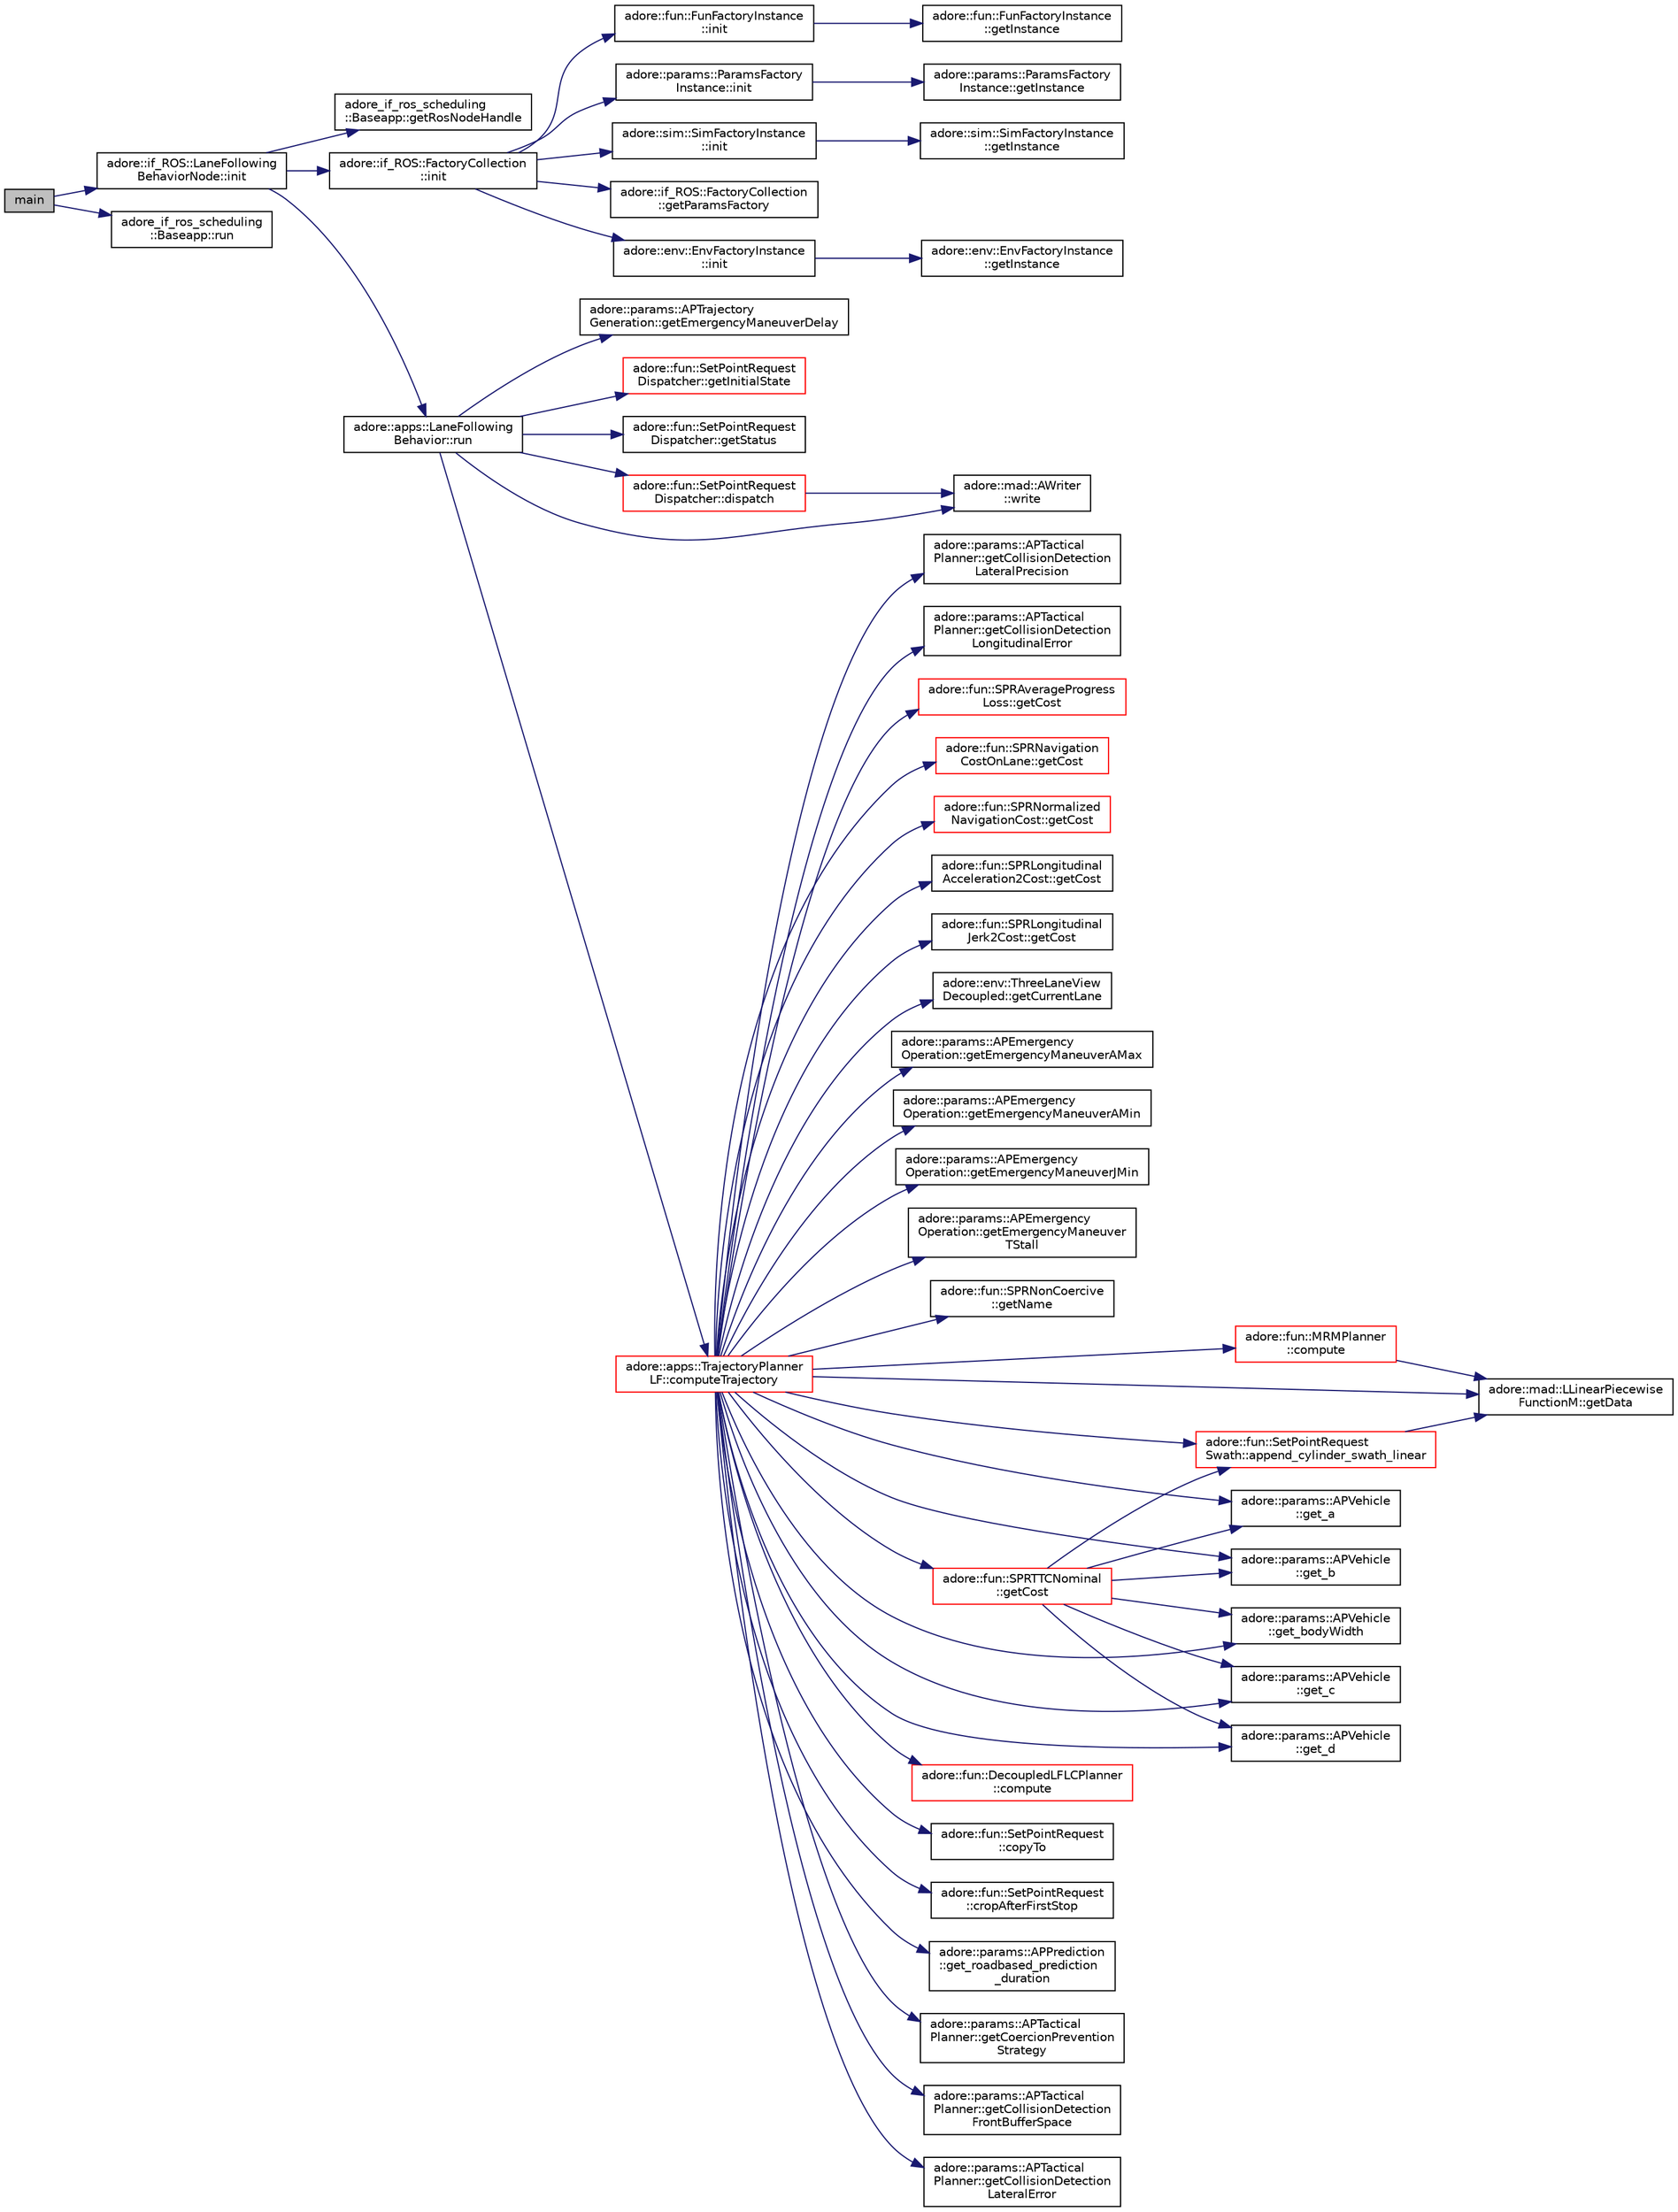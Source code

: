 digraph "main"
{
 // LATEX_PDF_SIZE
  edge [fontname="Helvetica",fontsize="10",labelfontname="Helvetica",labelfontsize="10"];
  node [fontname="Helvetica",fontsize="10",shape=record];
  rankdir="LR";
  Node1 [label="main",height=0.2,width=0.4,color="black", fillcolor="grey75", style="filled", fontcolor="black",tooltip=" "];
  Node1 -> Node2 [color="midnightblue",fontsize="10",style="solid",fontname="Helvetica"];
  Node2 [label="adore::if_ROS::LaneFollowing\lBehaviorNode::init",height=0.2,width=0.4,color="black", fillcolor="white", style="filled",URL="$classadore_1_1if__ROS_1_1LaneFollowingBehaviorNode.html#a0cb478c2dde1ec76031977170055577a",tooltip=" "];
  Node2 -> Node3 [color="midnightblue",fontsize="10",style="solid",fontname="Helvetica"];
  Node3 [label="adore_if_ros_scheduling\l::Baseapp::getRosNodeHandle",height=0.2,width=0.4,color="black", fillcolor="white", style="filled",URL="$classadore__if__ros__scheduling_1_1Baseapp.html#a7792ee4aa6fd5c5c03d5f54b4c1f213a",tooltip=" "];
  Node2 -> Node4 [color="midnightblue",fontsize="10",style="solid",fontname="Helvetica"];
  Node4 [label="adore::if_ROS::FactoryCollection\l::init",height=0.2,width=0.4,color="black", fillcolor="white", style="filled",URL="$classadore_1_1if__ROS_1_1FactoryCollection.html#a07e53e57a417cf66c5d539a5e1bd590a",tooltip=" "];
  Node4 -> Node5 [color="midnightblue",fontsize="10",style="solid",fontname="Helvetica"];
  Node5 [label="adore::if_ROS::FactoryCollection\l::getParamsFactory",height=0.2,width=0.4,color="black", fillcolor="white", style="filled",URL="$classadore_1_1if__ROS_1_1FactoryCollection.html#ac102972d5592de7cdc76b059017628f9",tooltip=" "];
  Node4 -> Node6 [color="midnightblue",fontsize="10",style="solid",fontname="Helvetica"];
  Node6 [label="adore::env::EnvFactoryInstance\l::init",height=0.2,width=0.4,color="black", fillcolor="white", style="filled",URL="$classadore_1_1env_1_1EnvFactoryInstance.html#ab67767fc777387664b696bd78d2536ef",tooltip="Initialize private members of AllFactory."];
  Node6 -> Node7 [color="midnightblue",fontsize="10",style="solid",fontname="Helvetica"];
  Node7 [label="adore::env::EnvFactoryInstance\l::getInstance",height=0.2,width=0.4,color="black", fillcolor="white", style="filled",URL="$classadore_1_1env_1_1EnvFactoryInstance.html#a14835a4420fb827ba3809b94a96a7660",tooltip="Function to access singleton instance of the envFactory using magic static."];
  Node4 -> Node8 [color="midnightblue",fontsize="10",style="solid",fontname="Helvetica"];
  Node8 [label="adore::fun::FunFactoryInstance\l::init",height=0.2,width=0.4,color="black", fillcolor="white", style="filled",URL="$classadore_1_1fun_1_1FunFactoryInstance.html#a291c4c983548f85c633ae6409c7b5233",tooltip="Initialize private members of funFactory."];
  Node8 -> Node9 [color="midnightblue",fontsize="10",style="solid",fontname="Helvetica"];
  Node9 [label="adore::fun::FunFactoryInstance\l::getInstance",height=0.2,width=0.4,color="black", fillcolor="white", style="filled",URL="$classadore_1_1fun_1_1FunFactoryInstance.html#a0826e9a7ea3c70a3780115e6effbf746",tooltip="Function to access singleton instance of the funFactory using magic static."];
  Node4 -> Node10 [color="midnightblue",fontsize="10",style="solid",fontname="Helvetica"];
  Node10 [label="adore::params::ParamsFactory\lInstance::init",height=0.2,width=0.4,color="black", fillcolor="white", style="filled",URL="$classadore_1_1params_1_1ParamsFactoryInstance.html#ac6759c774ade5a97e47c056d1a136253",tooltip="Initialize private members of AllFactory."];
  Node10 -> Node11 [color="midnightblue",fontsize="10",style="solid",fontname="Helvetica"];
  Node11 [label="adore::params::ParamsFactory\lInstance::getInstance",height=0.2,width=0.4,color="black", fillcolor="white", style="filled",URL="$classadore_1_1params_1_1ParamsFactoryInstance.html#a59eae0e003d40b03f9db2d814ec2a3bf",tooltip="Function to access singleton instance of the AllFactory using magic static."];
  Node4 -> Node12 [color="midnightblue",fontsize="10",style="solid",fontname="Helvetica"];
  Node12 [label="adore::sim::SimFactoryInstance\l::init",height=0.2,width=0.4,color="black", fillcolor="white", style="filled",URL="$classadore_1_1sim_1_1SimFactoryInstance.html#ac891850728d65e5398216b2bb92f82f6",tooltip="Initialize private members of AllFactory."];
  Node12 -> Node13 [color="midnightblue",fontsize="10",style="solid",fontname="Helvetica"];
  Node13 [label="adore::sim::SimFactoryInstance\l::getInstance",height=0.2,width=0.4,color="black", fillcolor="white", style="filled",URL="$classadore_1_1sim_1_1SimFactoryInstance.html#a177ce78bb1c9675c9dd0370e5f31f749",tooltip="Function to access singleton instance of the AllFactory using magic static."];
  Node2 -> Node14 [color="midnightblue",fontsize="10",style="solid",fontname="Helvetica"];
  Node14 [label="adore::apps::LaneFollowing\lBehavior::run",height=0.2,width=0.4,color="black", fillcolor="white", style="filled",URL="$classadore_1_1apps_1_1LaneFollowingBehavior.html#a122fa3811850a5235e3c10f80c8f3e94",tooltip="select initial state and recompute maneuver"];
  Node14 -> Node15 [color="midnightblue",fontsize="10",style="solid",fontname="Helvetica"];
  Node15 [label="adore::apps::TrajectoryPlanner\lLF::computeTrajectory",height=0.2,width=0.4,color="red", fillcolor="white", style="filled",URL="$classadore_1_1apps_1_1TrajectoryPlannerLF.html#a0f66455260fa8707f58fd45668328d6f",tooltip="update data, views and recompute maneuver"];
  Node15 -> Node16 [color="midnightblue",fontsize="10",style="solid",fontname="Helvetica"];
  Node16 [label="adore::fun::SetPointRequest\lSwath::append_cylinder_swath_linear",height=0.2,width=0.4,color="red", fillcolor="white", style="filled",URL="$classadore_1_1fun_1_1SetPointRequestSwath.html#a25b8ab48b288e512953324e391bc946e",tooltip=" "];
  Node16 -> Node28 [color="midnightblue",fontsize="10",style="solid",fontname="Helvetica"];
  Node28 [label="adore::mad::LLinearPiecewise\lFunctionM::getData",height=0.2,width=0.4,color="black", fillcolor="white", style="filled",URL="$classadore_1_1mad_1_1LLinearPiecewiseFunctionM.html#aa94d90c8643e2d6792f8594f3d666503",tooltip=" "];
  Node15 -> Node30 [color="midnightblue",fontsize="10",style="solid",fontname="Helvetica"];
  Node30 [label="adore::fun::MRMPlanner\l::compute",height=0.2,width=0.4,color="red", fillcolor="white", style="filled",URL="$classadore_1_1fun_1_1MRMPlanner.html#aae8436fc85e3888af12e9e35559e3455",tooltip=" "];
  Node30 -> Node28 [color="midnightblue",fontsize="10",style="solid",fontname="Helvetica"];
  Node15 -> Node55 [color="midnightblue",fontsize="10",style="solid",fontname="Helvetica"];
  Node55 [label="adore::fun::DecoupledLFLCPlanner\l::compute",height=0.2,width=0.4,color="red", fillcolor="white", style="filled",URL="$classadore_1_1fun_1_1DecoupledLFLCPlanner.html#affba6eeb1071f33bc2abe2b7819f88ab",tooltip=" "];
  Node15 -> Node164 [color="midnightblue",fontsize="10",style="solid",fontname="Helvetica"];
  Node164 [label="adore::fun::SetPointRequest\l::copyTo",height=0.2,width=0.4,color="black", fillcolor="white", style="filled",URL="$classadore_1_1fun_1_1SetPointRequest.html#ad360777bade7394ad87e58afd6d1a172",tooltip=" "];
  Node15 -> Node165 [color="midnightblue",fontsize="10",style="solid",fontname="Helvetica"];
  Node165 [label="adore::fun::SetPointRequest\l::cropAfterFirstStop",height=0.2,width=0.4,color="black", fillcolor="white", style="filled",URL="$classadore_1_1fun_1_1SetPointRequest.html#a035cea93534e45854de1a97f8858ec73",tooltip="remove SetPoints after first stop Method looks for first downward zero crossing of vx and removes all..."];
  Node15 -> Node152 [color="midnightblue",fontsize="10",style="solid",fontname="Helvetica"];
  Node152 [label="adore::params::APVehicle\l::get_a",height=0.2,width=0.4,color="black", fillcolor="white", style="filled",URL="$classadore_1_1params_1_1APVehicle.html#ae446997786812ff17a5c3f6bfa575ce5",tooltip="cog to front axle"];
  Node15 -> Node153 [color="midnightblue",fontsize="10",style="solid",fontname="Helvetica"];
  Node153 [label="adore::params::APVehicle\l::get_b",height=0.2,width=0.4,color="black", fillcolor="white", style="filled",URL="$classadore_1_1params_1_1APVehicle.html#a5cc38023fb9f3142348dc9ac22402288",tooltip="rear axle to cog"];
  Node15 -> Node166 [color="midnightblue",fontsize="10",style="solid",fontname="Helvetica"];
  Node166 [label="adore::params::APVehicle\l::get_bodyWidth",height=0.2,width=0.4,color="black", fillcolor="white", style="filled",URL="$classadore_1_1params_1_1APVehicle.html#a71c62e5ede07773108e7a291672bdd85",tooltip=" "];
  Node15 -> Node167 [color="midnightblue",fontsize="10",style="solid",fontname="Helvetica"];
  Node167 [label="adore::params::APVehicle\l::get_c",height=0.2,width=0.4,color="black", fillcolor="white", style="filled",URL="$classadore_1_1params_1_1APVehicle.html#aec64e74619601401d6d3d81ebf5fdacd",tooltip="front axle to front border"];
  Node15 -> Node168 [color="midnightblue",fontsize="10",style="solid",fontname="Helvetica"];
  Node168 [label="adore::params::APVehicle\l::get_d",height=0.2,width=0.4,color="black", fillcolor="white", style="filled",URL="$classadore_1_1params_1_1APVehicle.html#ad8a4b0411e6d030aeace5bd44ab8876e",tooltip="rear border to rear axle"];
  Node15 -> Node169 [color="midnightblue",fontsize="10",style="solid",fontname="Helvetica"];
  Node169 [label="adore::params::APPrediction\l::get_roadbased_prediction\l_duration",height=0.2,width=0.4,color="black", fillcolor="white", style="filled",URL="$classadore_1_1params_1_1APPrediction.html#aecc56fa725ac36824266a4c6a60d3988",tooltip="prediction duration for objects that can be matched to road"];
  Node15 -> Node170 [color="midnightblue",fontsize="10",style="solid",fontname="Helvetica"];
  Node170 [label="adore::params::APTactical\lPlanner::getCoercionPrevention\lStrategy",height=0.2,width=0.4,color="black", fillcolor="white", style="filled",URL="$classadore_1_1params_1_1APTacticalPlanner.html#a2efb0b5d0981f5e4dafea4306a77f914",tooltip="getCoercionPreventionStrategy returns 0 switched off, 1 objective function, 2 constraint"];
  Node15 -> Node171 [color="midnightblue",fontsize="10",style="solid",fontname="Helvetica"];
  Node171 [label="adore::params::APTactical\lPlanner::getCollisionDetection\lFrontBufferSpace",height=0.2,width=0.4,color="black", fillcolor="white", style="filled",URL="$classadore_1_1params_1_1APTacticalPlanner.html#abf2048833d967cb63b32ada701ec5aad",tooltip=" "];
  Node15 -> Node172 [color="midnightblue",fontsize="10",style="solid",fontname="Helvetica"];
  Node172 [label="adore::params::APTactical\lPlanner::getCollisionDetection\lLateralError",height=0.2,width=0.4,color="black", fillcolor="white", style="filled",URL="$classadore_1_1params_1_1APTacticalPlanner.html#a8538fe67506a023a22096a85fc7ea671",tooltip=" "];
  Node15 -> Node173 [color="midnightblue",fontsize="10",style="solid",fontname="Helvetica"];
  Node173 [label="adore::params::APTactical\lPlanner::getCollisionDetection\lLateralPrecision",height=0.2,width=0.4,color="black", fillcolor="white", style="filled",URL="$classadore_1_1params_1_1APTacticalPlanner.html#ae80f6aec4e71d37720ac07d1758dfd11",tooltip=" "];
  Node15 -> Node174 [color="midnightblue",fontsize="10",style="solid",fontname="Helvetica"];
  Node174 [label="adore::params::APTactical\lPlanner::getCollisionDetection\lLongitudinalError",height=0.2,width=0.4,color="black", fillcolor="white", style="filled",URL="$classadore_1_1params_1_1APTacticalPlanner.html#adf942379c38ccaaea0d78684d2264939",tooltip=" "];
  Node15 -> Node175 [color="midnightblue",fontsize="10",style="solid",fontname="Helvetica"];
  Node175 [label="adore::fun::SPRTTCNominal\l::getCost",height=0.2,width=0.4,color="red", fillcolor="white", style="filled",URL="$classadore_1_1fun_1_1SPRTTCNominal.html#a3dd890ed9b2a63e8e0d5c76f90b9efbb",tooltip=" "];
  Node175 -> Node16 [color="midnightblue",fontsize="10",style="solid",fontname="Helvetica"];
  Node175 -> Node152 [color="midnightblue",fontsize="10",style="solid",fontname="Helvetica"];
  Node175 -> Node153 [color="midnightblue",fontsize="10",style="solid",fontname="Helvetica"];
  Node175 -> Node166 [color="midnightblue",fontsize="10",style="solid",fontname="Helvetica"];
  Node175 -> Node167 [color="midnightblue",fontsize="10",style="solid",fontname="Helvetica"];
  Node175 -> Node168 [color="midnightblue",fontsize="10",style="solid",fontname="Helvetica"];
  Node15 -> Node179 [color="midnightblue",fontsize="10",style="solid",fontname="Helvetica"];
  Node179 [label="adore::fun::SPRAverageProgress\lLoss::getCost",height=0.2,width=0.4,color="red", fillcolor="white", style="filled",URL="$classadore_1_1fun_1_1SPRAverageProgressLoss.html#ac2f8ed456cbbd9120776d26bbcd3aff2",tooltip=" "];
  Node15 -> Node181 [color="midnightblue",fontsize="10",style="solid",fontname="Helvetica"];
  Node181 [label="adore::fun::SPRNavigation\lCostOnLane::getCost",height=0.2,width=0.4,color="red", fillcolor="white", style="filled",URL="$classadore_1_1fun_1_1SPRNavigationCostOnLane.html#a4e26e29651a63b52b2d5517ca6a4a75b",tooltip=" "];
  Node15 -> Node188 [color="midnightblue",fontsize="10",style="solid",fontname="Helvetica"];
  Node188 [label="adore::fun::SPRNormalized\lNavigationCost::getCost",height=0.2,width=0.4,color="red", fillcolor="white", style="filled",URL="$classadore_1_1fun_1_1SPRNormalizedNavigationCost.html#a5e9ff8251497b3abcb889b255f6a0448",tooltip=" "];
  Node15 -> Node191 [color="midnightblue",fontsize="10",style="solid",fontname="Helvetica"];
  Node191 [label="adore::fun::SPRLongitudinal\lAcceleration2Cost::getCost",height=0.2,width=0.4,color="black", fillcolor="white", style="filled",URL="$classadore_1_1fun_1_1SPRLongitudinalAcceleration2Cost.html#afef1d720befec0d87c5ca377409c1103",tooltip=" "];
  Node15 -> Node192 [color="midnightblue",fontsize="10",style="solid",fontname="Helvetica"];
  Node192 [label="adore::fun::SPRLongitudinal\lJerk2Cost::getCost",height=0.2,width=0.4,color="black", fillcolor="white", style="filled",URL="$classadore_1_1fun_1_1SPRLongitudinalJerk2Cost.html#aa891744c394519a47f69f742b781cba3",tooltip=" "];
  Node15 -> Node193 [color="midnightblue",fontsize="10",style="solid",fontname="Helvetica"];
  Node193 [label="adore::env::ThreeLaneView\lDecoupled::getCurrentLane",height=0.2,width=0.4,color="black", fillcolor="white", style="filled",URL="$classadore_1_1env_1_1ThreeLaneViewDecoupled.html#a8e5ffdb30040c60a96ed70249b8d27fd",tooltip=" "];
  Node15 -> Node28 [color="midnightblue",fontsize="10",style="solid",fontname="Helvetica"];
  Node15 -> Node194 [color="midnightblue",fontsize="10",style="solid",fontname="Helvetica"];
  Node194 [label="adore::params::APEmergency\lOperation::getEmergencyManeuverAMax",height=0.2,width=0.4,color="black", fillcolor="white", style="filled",URL="$classadore_1_1params_1_1APEmergencyOperation.html#a00a8839b026eabd0613f604a855f240f",tooltip=" "];
  Node15 -> Node195 [color="midnightblue",fontsize="10",style="solid",fontname="Helvetica"];
  Node195 [label="adore::params::APEmergency\lOperation::getEmergencyManeuverAMin",height=0.2,width=0.4,color="black", fillcolor="white", style="filled",URL="$classadore_1_1params_1_1APEmergencyOperation.html#a1f367dde42cce4fb1ded0c6bc0b2e79d",tooltip=" "];
  Node15 -> Node196 [color="midnightblue",fontsize="10",style="solid",fontname="Helvetica"];
  Node196 [label="adore::params::APEmergency\lOperation::getEmergencyManeuverJMin",height=0.2,width=0.4,color="black", fillcolor="white", style="filled",URL="$classadore_1_1params_1_1APEmergencyOperation.html#a0c5cf7ba16e9f31866831b44ac414fde",tooltip=" "];
  Node15 -> Node197 [color="midnightblue",fontsize="10",style="solid",fontname="Helvetica"];
  Node197 [label="adore::params::APEmergency\lOperation::getEmergencyManeuver\lTStall",height=0.2,width=0.4,color="black", fillcolor="white", style="filled",URL="$classadore_1_1params_1_1APEmergencyOperation.html#abff3d323adfe4cd189a3fbf56003d112",tooltip=" "];
  Node15 -> Node198 [color="midnightblue",fontsize="10",style="solid",fontname="Helvetica"];
  Node198 [label="adore::fun::SPRNonCoercive\l::getName",height=0.2,width=0.4,color="black", fillcolor="white", style="filled",URL="$classadore_1_1fun_1_1SPRNonCoercive.html#aabcc32e1776c730f5cf8f10c166f4162",tooltip=" "];
  Node14 -> Node270 [color="midnightblue",fontsize="10",style="solid",fontname="Helvetica"];
  Node270 [label="adore::fun::SetPointRequest\lDispatcher::dispatch",height=0.2,width=0.4,color="red", fillcolor="white", style="filled",URL="$classadore_1_1fun_1_1SetPointRequestDispatcher.html#ae0a7ceca76f19e608c9b9744b95ec943",tooltip="dispatch SetPointRequests computed in localization coordinates The combined trajectory will be conver..."];
  Node270 -> Node272 [color="midnightblue",fontsize="10",style="solid",fontname="Helvetica"];
  Node272 [label="adore::mad::AWriter\l::write",height=0.2,width=0.4,color="black", fillcolor="white", style="filled",URL="$classadore_1_1mad_1_1AWriter.html#a1c22b1ccbd19c5f02f832831ca757f3b",tooltip=" "];
  Node14 -> Node273 [color="midnightblue",fontsize="10",style="solid",fontname="Helvetica"];
  Node273 [label="adore::params::APTrajectory\lGeneration::getEmergencyManeuverDelay",height=0.2,width=0.4,color="black", fillcolor="white", style="filled",URL="$classadore_1_1params_1_1APTrajectoryGeneration.html#a6abcbfc29c23e3eace34455dfb5aab6f",tooltip="time after which emergency maneuver kicks in"];
  Node14 -> Node274 [color="midnightblue",fontsize="10",style="solid",fontname="Helvetica"];
  Node274 [label="adore::fun::SetPointRequest\lDispatcher::getInitialState",height=0.2,width=0.4,color="red", fillcolor="white", style="filled",URL="$classadore_1_1fun_1_1SetPointRequestDispatcher.html#aad7e60da52338893462cc0c5848e1546",tooltip="compute and return initial state for next planning iteration The according initial state in odometry ..."];
  Node14 -> Node303 [color="midnightblue",fontsize="10",style="solid",fontname="Helvetica"];
  Node303 [label="adore::fun::SetPointRequest\lDispatcher::getStatus",height=0.2,width=0.4,color="black", fillcolor="white", style="filled",URL="$classadore_1_1fun_1_1SetPointRequestDispatcher.html#a088b88292e7db4a0783ff2ce3396d6ac",tooltip=" "];
  Node14 -> Node272 [color="midnightblue",fontsize="10",style="solid",fontname="Helvetica"];
  Node1 -> Node304 [color="midnightblue",fontsize="10",style="solid",fontname="Helvetica"];
  Node304 [label="adore_if_ros_scheduling\l::Baseapp::run",height=0.2,width=0.4,color="black", fillcolor="white", style="filled",URL="$classadore__if__ros__scheduling_1_1Baseapp.html#a201b2569600031e20ac44db3876d6298",tooltip=" "];
}
